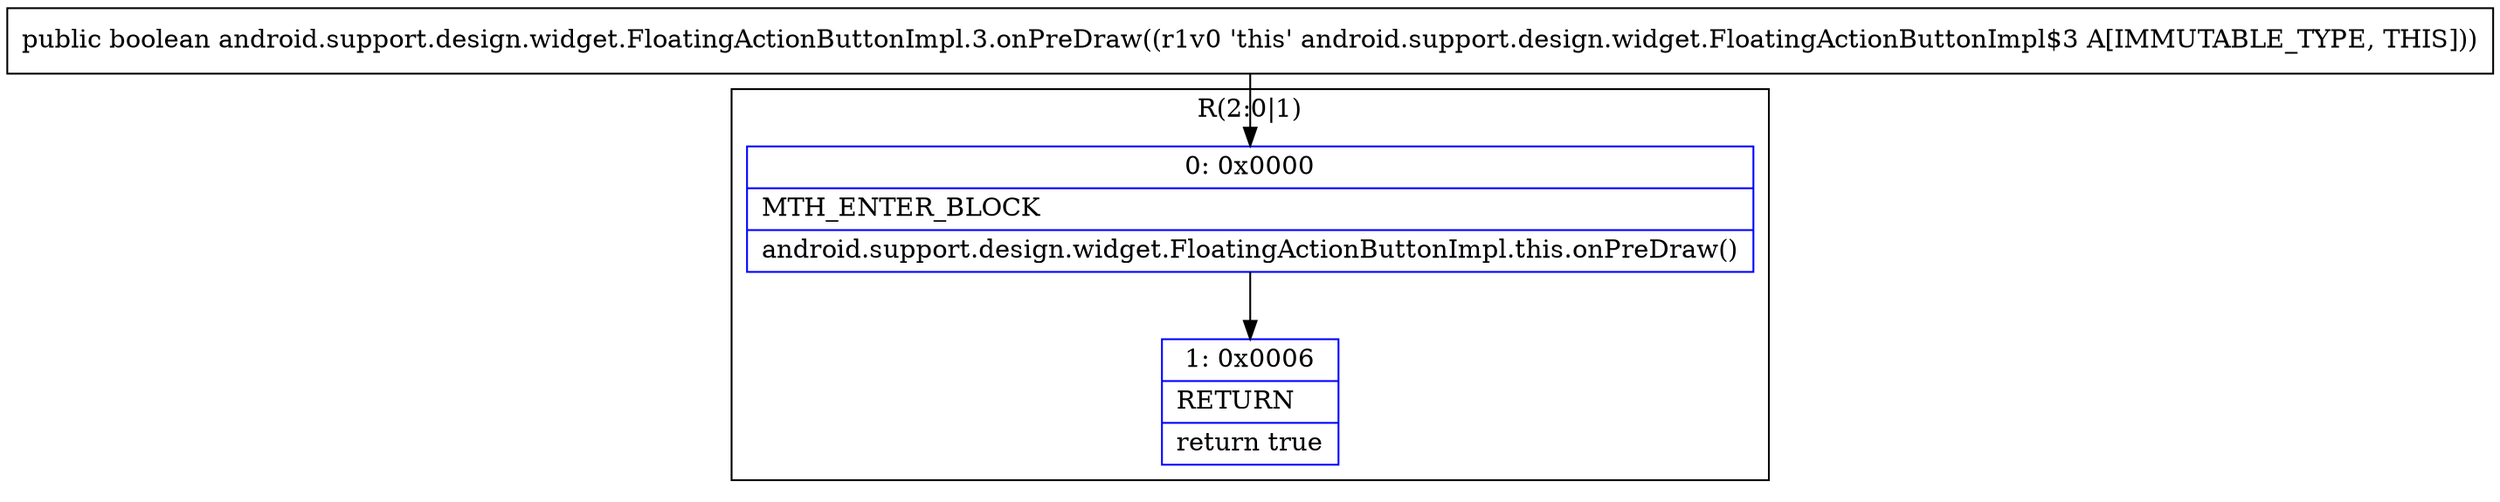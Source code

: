 digraph "CFG forandroid.support.design.widget.FloatingActionButtonImpl.3.onPreDraw()Z" {
subgraph cluster_Region_111119630 {
label = "R(2:0|1)";
node [shape=record,color=blue];
Node_0 [shape=record,label="{0\:\ 0x0000|MTH_ENTER_BLOCK\l|android.support.design.widget.FloatingActionButtonImpl.this.onPreDraw()\l}"];
Node_1 [shape=record,label="{1\:\ 0x0006|RETURN\l|return true\l}"];
}
MethodNode[shape=record,label="{public boolean android.support.design.widget.FloatingActionButtonImpl.3.onPreDraw((r1v0 'this' android.support.design.widget.FloatingActionButtonImpl$3 A[IMMUTABLE_TYPE, THIS])) }"];
MethodNode -> Node_0;
Node_0 -> Node_1;
}

